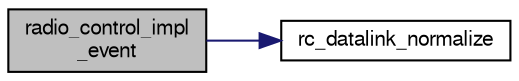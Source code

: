 digraph "radio_control_impl_event"
{
  edge [fontname="FreeSans",fontsize="10",labelfontname="FreeSans",labelfontsize="10"];
  node [fontname="FreeSans",fontsize="10",shape=record];
  rankdir="LR";
  Node1 [label="radio_control_impl\l_event",height=0.2,width=0.4,color="black", fillcolor="grey75", style="filled", fontcolor="black"];
  Node1 -> Node2 [color="midnightblue",fontsize="10",style="solid",fontname="FreeSans"];
  Node2 [label="rc_datalink_normalize",height=0.2,width=0.4,color="black", fillcolor="white", style="filled",URL="$modules_2radio__control_2rc__datalink_8c.html#af4b863040e1fdafe349107575bcb35c2",tooltip="Normalize rc_dl_values to radio values. "];
}
